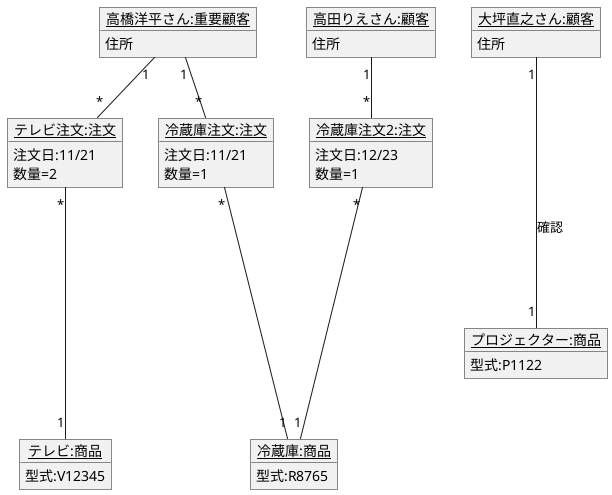 @startuml 注文
object "<u>高橋洋平さん:重要顧客</u>" as c1 {
住所
}
object "<u>高田りえさん:顧客</u>" as c2 {
住所
}
object "<u>大坪直之さん:顧客</u>" as c3 {
住所
}
object "<u>テレビ注文:注文</u>" as order1{
    注文日:11/21
    数量=2
} 
object "<u>冷蔵庫注文:注文</u>" as order2{
    注文日:11/21
    数量=1
}
object "<u>冷蔵庫注文2:注文</u>" as order3{
    注文日:12/23
    数量=1
}
object "<u>テレビ:商品</u>" as tv {
型式:V12345
} 
object "<u>冷蔵庫:商品</u>" as r {
型式:R8765
}
object "<u>プロジェクター:商品</u>" as p {
型式:P1122
}

c1 "1" -- "*" order1
order1 "*" ---- "1" tv
c1 "1" -- "*" order2
order2 "*" ---- "1" r
c2 "1" -- "*" order3
order3 "*" ---- "1" r
c3 "1" ---- "1" p: 確認
@enduml